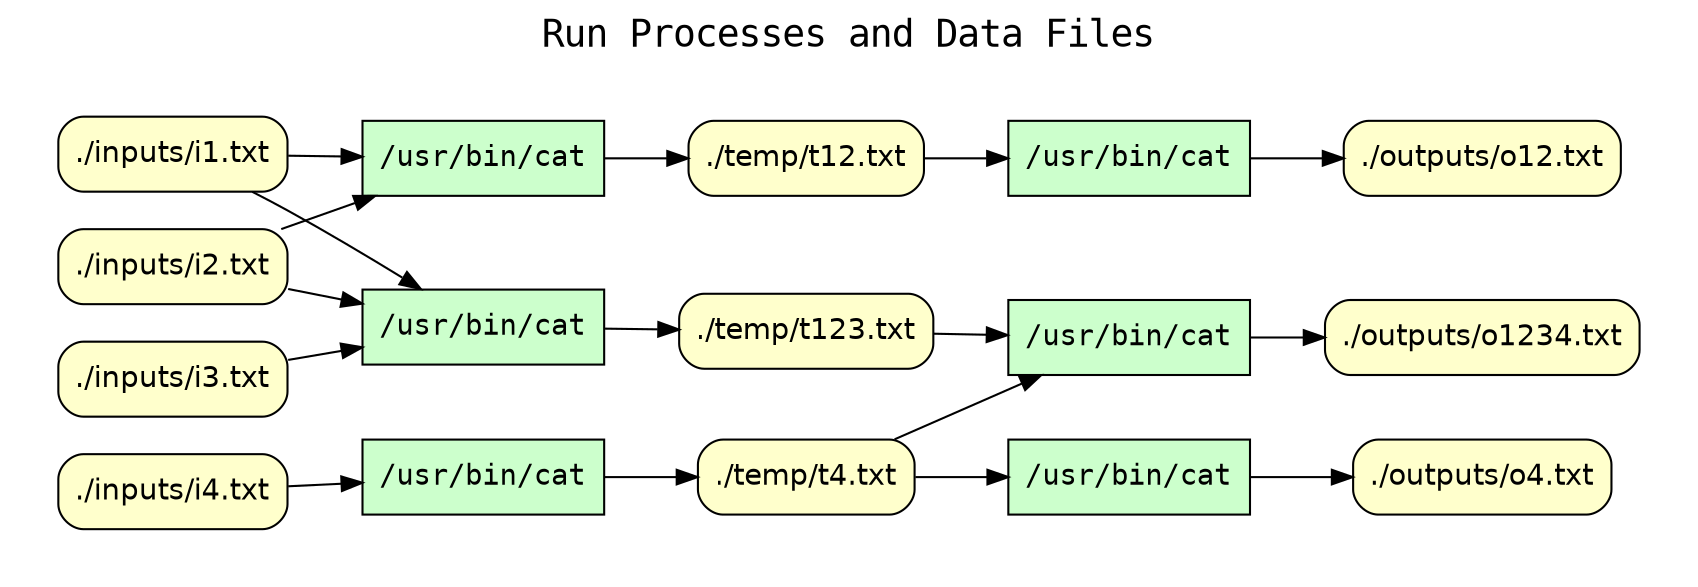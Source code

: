 
digraph cpr_run {
rankdir=LR
fontname=Courier; fontsize=18; labelloc=t
label="Run Processes and Data Files"

subgraph cluster_dataflow_graph { label=""; color=white; penwidth=0
subgraph cluster_dataflow_graph_inner { label=""; color=white

# data file nodes
node[shape=box style="rounded,filled" fillcolor="#FFFFCC" peripheries=1 fontname=Helvetica]
"http://cirss.illinois.edu/runs/0/fileresource/11" [label="./temp/t12.txt"]
"http://cirss.illinois.edu/runs/0/fileresource/18" [label="./inputs/i1.txt"]
"http://cirss.illinois.edu/runs/0/fileresource/19" [label="./inputs/i2.txt"]
"http://cirss.illinois.edu/runs/0/fileresource/20" [label="./temp/t123.txt"]
"http://cirss.illinois.edu/runs/0/fileresource/21" [label="./inputs/i3.txt"]
"http://cirss.illinois.edu/runs/0/fileresource/22" [label="./temp/t4.txt"]
"http://cirss.illinois.edu/runs/0/fileresource/23" [label="./inputs/i4.txt"]
"http://cirss.illinois.edu/runs/0/fileresource/24" [label="./outputs/o12.txt"]
"http://cirss.illinois.edu/runs/0/fileresource/25" [label="./outputs/o1234.txt"]
"http://cirss.illinois.edu/runs/0/fileresource/26" [label="./outputs/o4.txt"]

# nodes for processes that read or write data files
node[shape=box style="filled" fillcolor="#CCFFCC" peripheries=1 fontname=Courier]
"http://cirss.illinois.edu/runs/0/process/2" [label="/bin/cat"]
"http://cirss.illinois.edu/runs/0/process/2" [label="/usr/bin/cat"]
"http://cirss.illinois.edu/runs/0/process/3" [label="/bin/cat"]
"http://cirss.illinois.edu/runs/0/process/3" [label="/usr/bin/cat"]
"http://cirss.illinois.edu/runs/0/process/4" [label="/bin/cat"]
"http://cirss.illinois.edu/runs/0/process/4" [label="/usr/bin/cat"]
"http://cirss.illinois.edu/runs/0/process/5" [label="/bin/cat"]
"http://cirss.illinois.edu/runs/0/process/5" [label="/usr/bin/cat"]
"http://cirss.illinois.edu/runs/0/process/6" [label="/bin/cat"]
"http://cirss.illinois.edu/runs/0/process/6" [label="/usr/bin/cat"]
"http://cirss.illinois.edu/runs/0/process/7" [label="/bin/cat"]
"http://cirss.illinois.edu/runs/0/process/7" [label="/usr/bin/cat"]

# process input file edges
"http://cirss.illinois.edu/runs/0/fileresource/18" -> "http://cirss.illinois.edu/runs/0/process/2"
"http://cirss.illinois.edu/runs/0/fileresource/19" -> "http://cirss.illinois.edu/runs/0/process/2"
"http://cirss.illinois.edu/runs/0/fileresource/18" -> "http://cirss.illinois.edu/runs/0/process/3"
"http://cirss.illinois.edu/runs/0/fileresource/19" -> "http://cirss.illinois.edu/runs/0/process/3"
"http://cirss.illinois.edu/runs/0/fileresource/21" -> "http://cirss.illinois.edu/runs/0/process/3"
"http://cirss.illinois.edu/runs/0/fileresource/23" -> "http://cirss.illinois.edu/runs/0/process/4"
"http://cirss.illinois.edu/runs/0/fileresource/11" -> "http://cirss.illinois.edu/runs/0/process/5"
"http://cirss.illinois.edu/runs/0/fileresource/20" -> "http://cirss.illinois.edu/runs/0/process/6"
"http://cirss.illinois.edu/runs/0/fileresource/22" -> "http://cirss.illinois.edu/runs/0/process/6"
"http://cirss.illinois.edu/runs/0/fileresource/22" -> "http://cirss.illinois.edu/runs/0/process/7"

# process output file edges
"http://cirss.illinois.edu/runs/0/process/2" -> "http://cirss.illinois.edu/runs/0/fileresource/11"
"http://cirss.illinois.edu/runs/0/process/3" -> "http://cirss.illinois.edu/runs/0/fileresource/20"
"http://cirss.illinois.edu/runs/0/process/4" -> "http://cirss.illinois.edu/runs/0/fileresource/22"
"http://cirss.illinois.edu/runs/0/process/5" -> "http://cirss.illinois.edu/runs/0/fileresource/24"
"http://cirss.illinois.edu/runs/0/process/6" -> "http://cirss.illinois.edu/runs/0/fileresource/25"
"http://cirss.illinois.edu/runs/0/process/7" -> "http://cirss.illinois.edu/runs/0/fileresource/26"

}}

}


